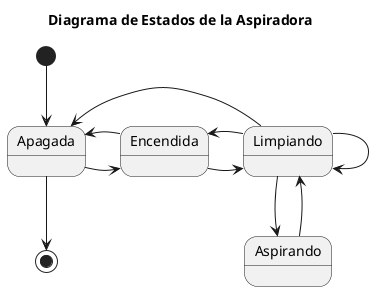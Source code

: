 @startuml
title Diagrama de Estados de la Aspiradora

[*] --> Apagada

Apagada -r-> Encendida
Encendida -r-> Apagada
Encendida -r-> Limpiando
Limpiando --> Aspirando 
Aspirando -r-> Limpiando 
Limpiando -r-> Encendida 
Limpiando -r-> Apagada
Limpiando -r-> Limpiando
Apagada --> [*]

@enduml